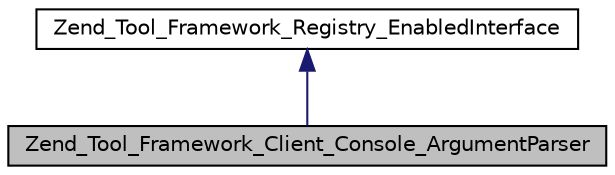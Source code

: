 digraph G
{
  edge [fontname="Helvetica",fontsize="10",labelfontname="Helvetica",labelfontsize="10"];
  node [fontname="Helvetica",fontsize="10",shape=record];
  Node1 [label="Zend_Tool_Framework_Client_Console_ArgumentParser",height=0.2,width=0.4,color="black", fillcolor="grey75", style="filled" fontcolor="black"];
  Node2 -> Node1 [dir="back",color="midnightblue",fontsize="10",style="solid",fontname="Helvetica"];
  Node2 [label="Zend_Tool_Framework_Registry_EnabledInterface",height=0.2,width=0.4,color="black", fillcolor="white", style="filled",URL="$interface_zend___tool___framework___registry___enabled_interface.html"];
}
